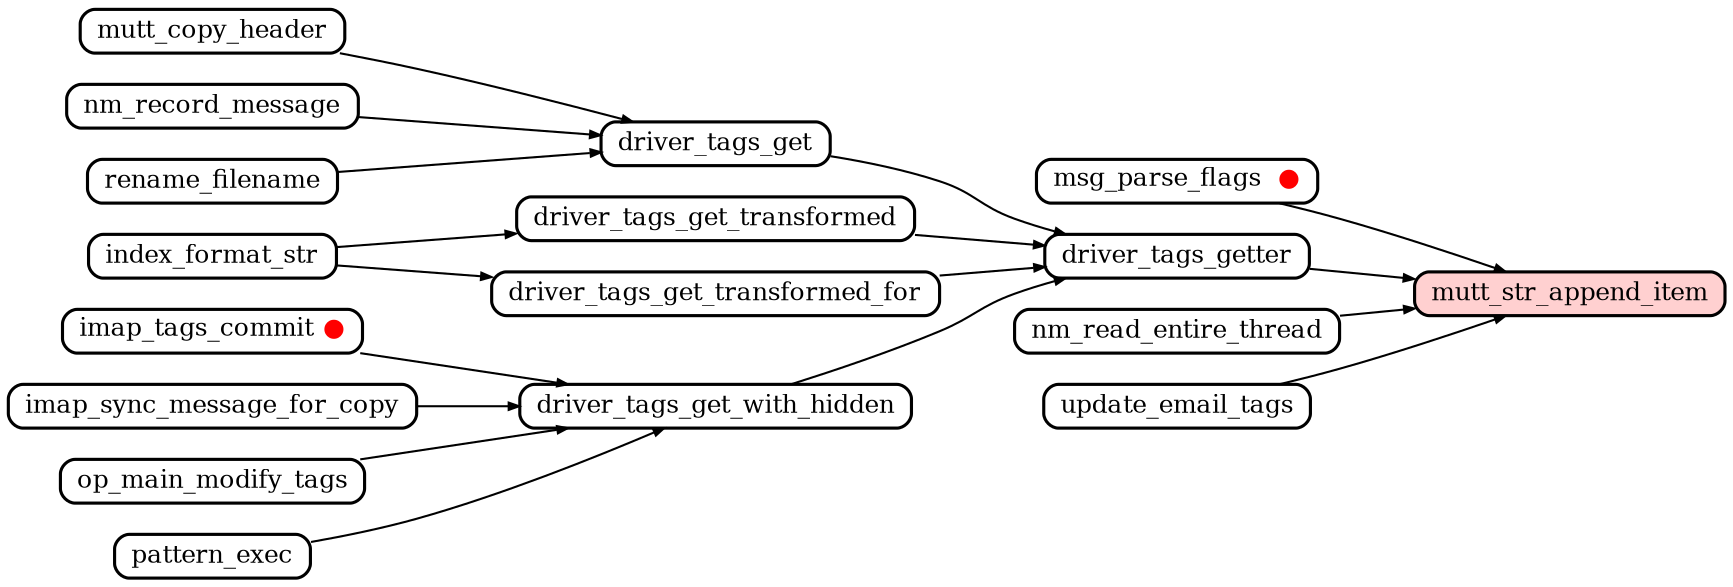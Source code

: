 digraph callgraph {
	graph [
		rankdir="LR"
		nodesep="0.2"
		ranksep="0.5"
		compound="true"
	]

	node [
		shape="Mrecord"
		fontsize="12"
		fillcolor="#ffffff"
		style="filled"
		height="0.2"
		penwidth="1.5"
		color="black"
	]

	edge [
		penwidth="1.0"
		arrowsize="0.5"
	]

	mutt_str_append_item [ fillcolor="#ffd0d0" ]

	// Functions that need to keep the string
	imap_tags_commit [ label=<imap_tags_commit <font color="red">●</font>> ]
	msg_parse_flags  [ label=<msg_parse_flags  <font color="red">●</font>> ]

	driver_tags_get                 -> driver_tags_getter
	driver_tags_getter              -> mutt_str_append_item
	driver_tags_get_transformed     -> driver_tags_getter
	driver_tags_get_transformed_for -> driver_tags_getter
	driver_tags_get_with_hidden     -> driver_tags_getter
	imap_sync_message_for_copy      -> driver_tags_get_with_hidden
	imap_tags_commit                -> driver_tags_get_with_hidden
	index_format_str                -> driver_tags_get_transformed
	index_format_str                -> driver_tags_get_transformed_for
	msg_parse_flags                 -> mutt_str_append_item
	mutt_copy_header                -> driver_tags_get
	nm_read_entire_thread           -> mutt_str_append_item
	nm_record_message               -> driver_tags_get
	op_main_modify_tags             -> driver_tags_get_with_hidden
	pattern_exec                    -> driver_tags_get_with_hidden
	rename_filename                 -> driver_tags_get
	update_email_tags               -> mutt_str_append_item

}

